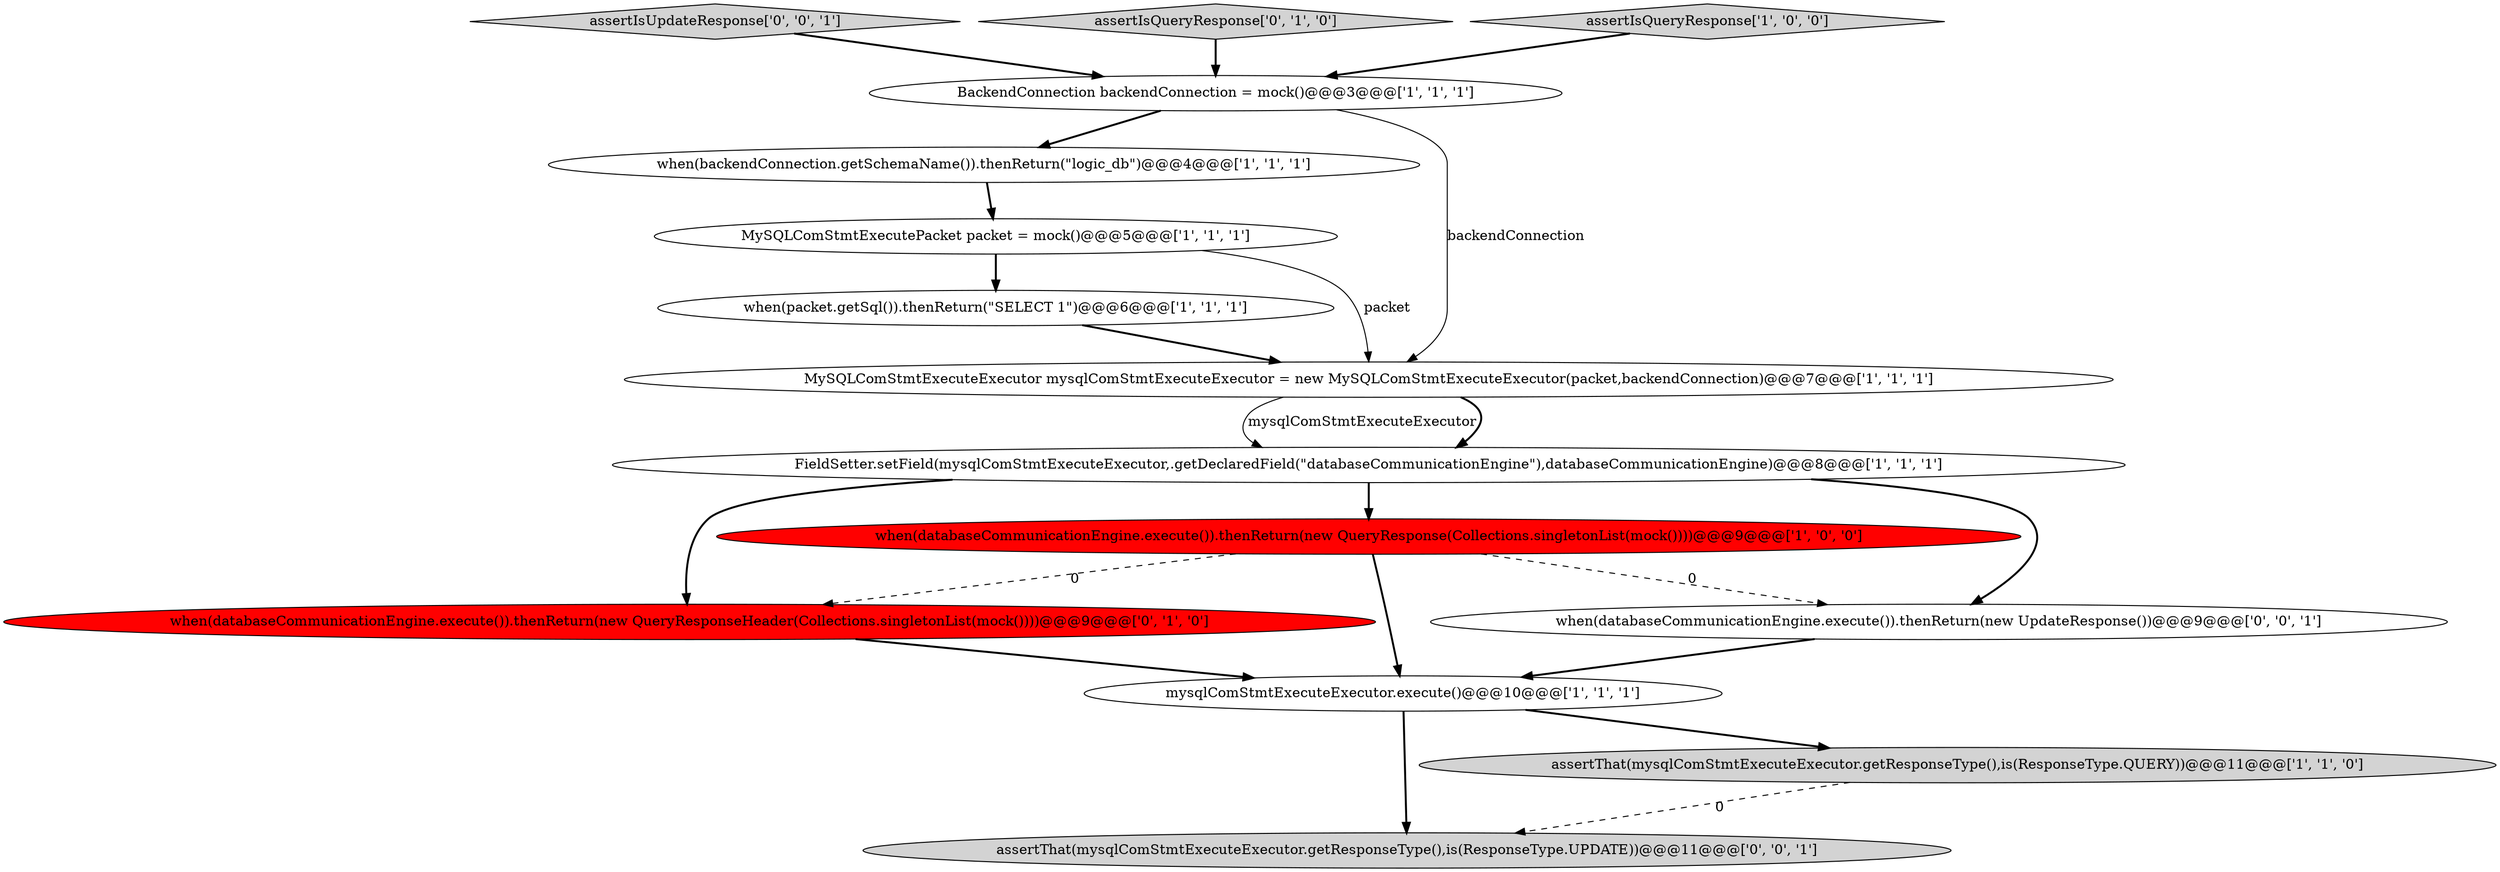 digraph {
0 [style = filled, label = "mysqlComStmtExecuteExecutor.execute()@@@10@@@['1', '1', '1']", fillcolor = white, shape = ellipse image = "AAA0AAABBB1BBB"];
12 [style = filled, label = "assertIsUpdateResponse['0', '0', '1']", fillcolor = lightgray, shape = diamond image = "AAA0AAABBB3BBB"];
6 [style = filled, label = "MySQLComStmtExecuteExecutor mysqlComStmtExecuteExecutor = new MySQLComStmtExecuteExecutor(packet,backendConnection)@@@7@@@['1', '1', '1']", fillcolor = white, shape = ellipse image = "AAA0AAABBB1BBB"];
3 [style = filled, label = "when(databaseCommunicationEngine.execute()).thenReturn(new QueryResponse(Collections.singletonList(mock())))@@@9@@@['1', '0', '0']", fillcolor = red, shape = ellipse image = "AAA1AAABBB1BBB"];
5 [style = filled, label = "MySQLComStmtExecutePacket packet = mock()@@@5@@@['1', '1', '1']", fillcolor = white, shape = ellipse image = "AAA0AAABBB1BBB"];
7 [style = filled, label = "FieldSetter.setField(mysqlComStmtExecuteExecutor,.getDeclaredField(\"databaseCommunicationEngine\"),databaseCommunicationEngine)@@@8@@@['1', '1', '1']", fillcolor = white, shape = ellipse image = "AAA0AAABBB1BBB"];
13 [style = filled, label = "when(databaseCommunicationEngine.execute()).thenReturn(new UpdateResponse())@@@9@@@['0', '0', '1']", fillcolor = white, shape = ellipse image = "AAA0AAABBB3BBB"];
8 [style = filled, label = "BackendConnection backendConnection = mock()@@@3@@@['1', '1', '1']", fillcolor = white, shape = ellipse image = "AAA0AAABBB1BBB"];
14 [style = filled, label = "assertThat(mysqlComStmtExecuteExecutor.getResponseType(),is(ResponseType.UPDATE))@@@11@@@['0', '0', '1']", fillcolor = lightgray, shape = ellipse image = "AAA0AAABBB3BBB"];
10 [style = filled, label = "assertIsQueryResponse['0', '1', '0']", fillcolor = lightgray, shape = diamond image = "AAA0AAABBB2BBB"];
11 [style = filled, label = "when(databaseCommunicationEngine.execute()).thenReturn(new QueryResponseHeader(Collections.singletonList(mock())))@@@9@@@['0', '1', '0']", fillcolor = red, shape = ellipse image = "AAA1AAABBB2BBB"];
9 [style = filled, label = "assertIsQueryResponse['1', '0', '0']", fillcolor = lightgray, shape = diamond image = "AAA0AAABBB1BBB"];
1 [style = filled, label = "assertThat(mysqlComStmtExecuteExecutor.getResponseType(),is(ResponseType.QUERY))@@@11@@@['1', '1', '0']", fillcolor = lightgray, shape = ellipse image = "AAA0AAABBB1BBB"];
2 [style = filled, label = "when(packet.getSql()).thenReturn(\"SELECT 1\")@@@6@@@['1', '1', '1']", fillcolor = white, shape = ellipse image = "AAA0AAABBB1BBB"];
4 [style = filled, label = "when(backendConnection.getSchemaName()).thenReturn(\"logic_db\")@@@4@@@['1', '1', '1']", fillcolor = white, shape = ellipse image = "AAA0AAABBB1BBB"];
7->13 [style = bold, label=""];
8->6 [style = solid, label="backendConnection"];
7->11 [style = bold, label=""];
1->14 [style = dashed, label="0"];
2->6 [style = bold, label=""];
6->7 [style = solid, label="mysqlComStmtExecuteExecutor"];
9->8 [style = bold, label=""];
3->13 [style = dashed, label="0"];
7->3 [style = bold, label=""];
3->0 [style = bold, label=""];
5->2 [style = bold, label=""];
0->14 [style = bold, label=""];
11->0 [style = bold, label=""];
10->8 [style = bold, label=""];
12->8 [style = bold, label=""];
0->1 [style = bold, label=""];
5->6 [style = solid, label="packet"];
8->4 [style = bold, label=""];
6->7 [style = bold, label=""];
4->5 [style = bold, label=""];
3->11 [style = dashed, label="0"];
13->0 [style = bold, label=""];
}
